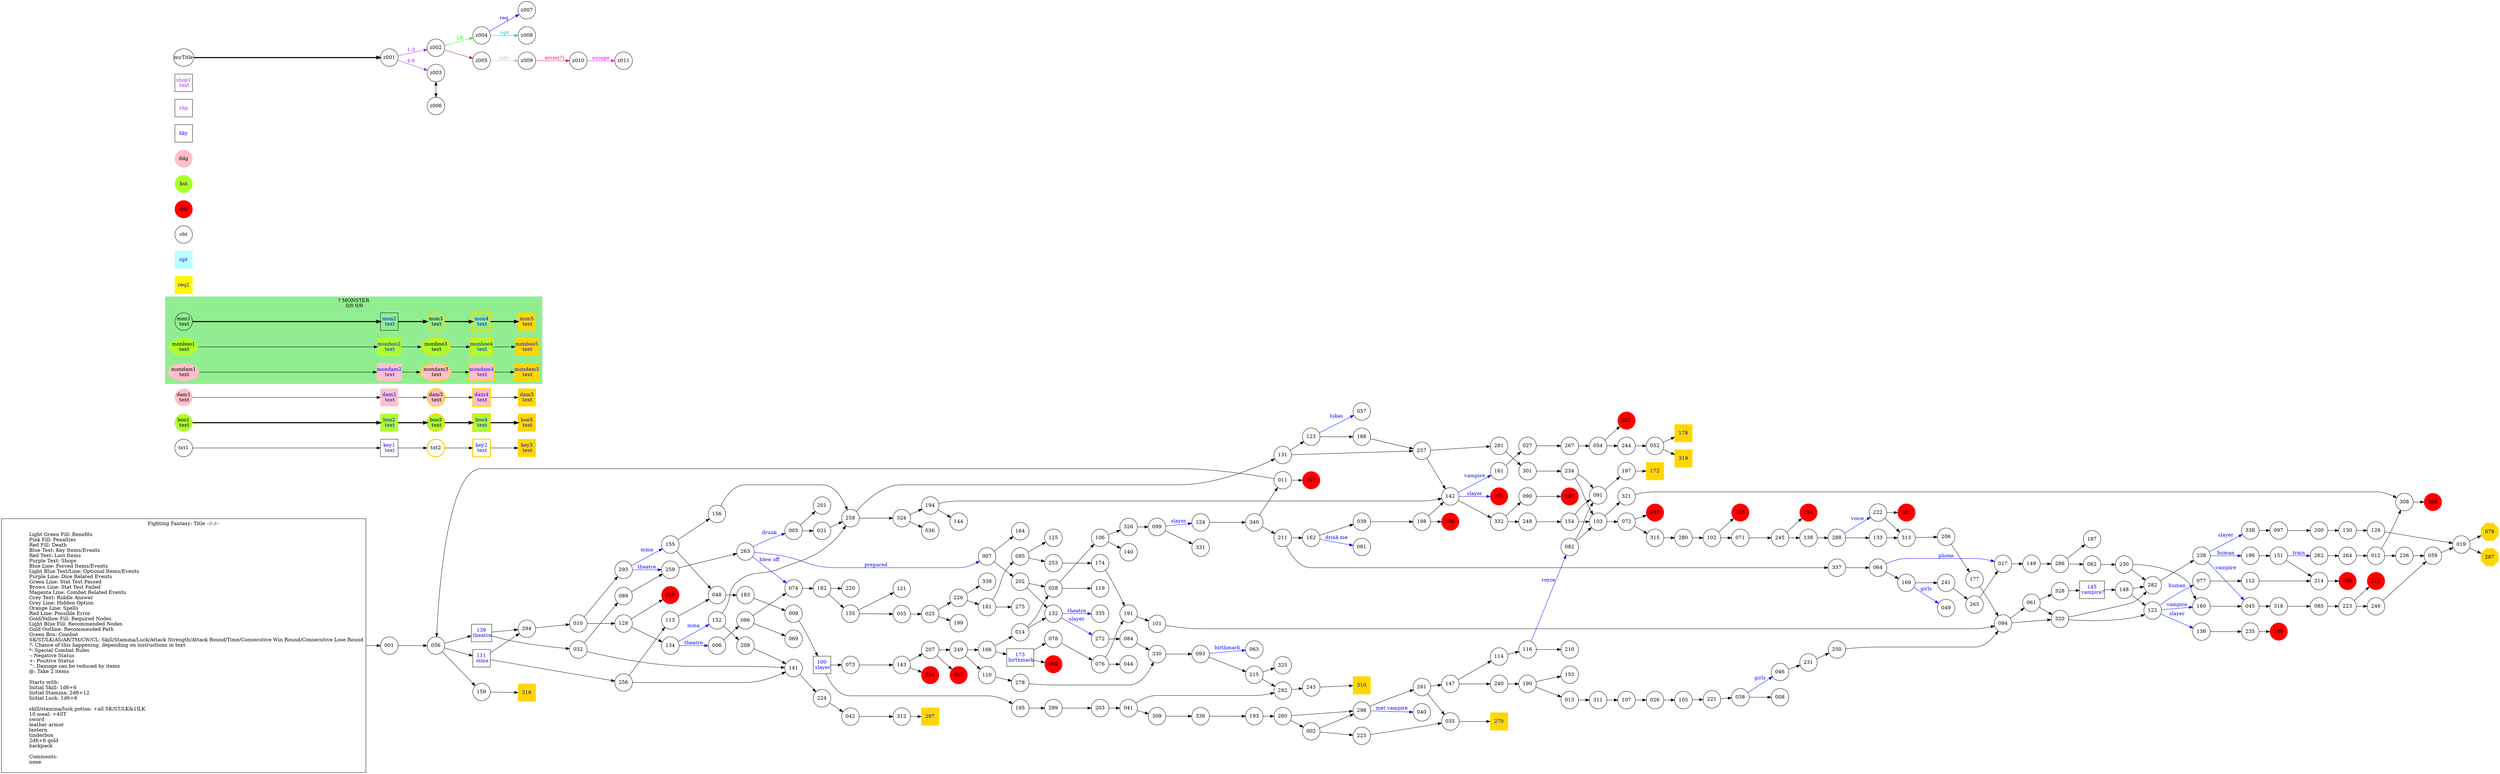 digraph "Fighting Fantasy: Title" {
	// graph defaults
	rankdir=LR
	mclimit=50
	nodesep=.3 // changes horizontal separation of nodes
	ranksep=.4 // changes vertical separation of nodes
	node [height=.7
		width=.7
		shape=ellipse
		margin=0]
	edge[weight=5]

	// a box for a graph label
	// note that you can override the defaults set above
	title [label = "Fighting Fantasy: Title --/--/--\n\n \
		Light Green Fill: Benefits\l \
		Pink Fill: Penalties\l \
		Red Fill: Death\l \
		Blue Text: Key Items/Events\l \
		Red Text: Lost Items\l \
		Purple Text: Shops\l \
		Blue Line: Forced Items/Events\l \
		Light Blue Text/Line: Optional Items/Events\l \
		Purple Line: Dice Related Events\l \
		Green Line: Stat Test Passed\l \
		Brown Line: Stat Test Failed\l \
		Magenta Line: Combat Related Events\l \
		Grey Text: Riddle Answer\l \
		Grey Line: Hidden Option\l \
		Orange Line: Spells\l \
		Red Line: Possible Error\l \
		Gold/Yellow Fill: Required Nodes\l \
		Light Blue Fill: Recommended Nodes\l \
		Gold Outline: Recommended Path\l \
		Green Box: Combat\l \
		SK/ST/LK/AS/AR/TM/CW/CL: Skill/Stamina/Luck/Attack Strength/Attack Round/Time/Consecutive Win Round/Consecutive Lose Round\l \
		?: Chance of this happening, depending on instructions in text\l \
		*: Special Combat Rules\l \
		-: Negative Status\l \
		+: Positive Status\l \
		^: Damage can be reduced by items\l \
		@: Take 2 items\l\l \
		Starts with:\l \
		Initial Skill: 1d6+6\l \
		Initial Stamina: 2d6+12\l \
		Initial Luck: 1d6+6\l\l \
		skill/stamina/luck potion: +all SK/ST/LK&1ILK\l \
		10 meal: +4ST\l \
		sword\l \
		leather armor\l \
		lantern\l \
		tinderbox\l \
		2d6+6 gold\l \
		backpack\l\l \
		Comments:\l \
		none\l \
		"
		shape = "box"
		margin = 0.1]

	subgraph Required {
		node [style = "filled" color = "gold" fillcolor = "gold" fontcolor = "blue" shape = "rect"]
		key3
		boo5
		dam5
		monboo5
		mondam5
		mon5
		079 [fontcolor = "black" shape = "octagon"]
		172
		178
		216
		270
		287 [fontcolor = "black" shape = "octagon"]
		297
		310
		319
	}

	subgraph Required2 {
		node [style = "filled" color = "#FFF700" fillcolor = "#FFF700" fontcolor = "blue" shape = "rect"]
		req2
	}

	subgraph Recommended {
		node [penwidth = 3 color = "gold"]
		txt2
		key2 [shape = "rect" fontcolor = "blue"]
		boo3 [style = "filled" fillcolor = "greenyellow"]
		boo4 [style = "filled" fillcolor = "greenyellow"]
		dam3 [style = "filled" fillcolor = "pink"]
		dam4 [style = "filled" fillcolor = "pink"]
		monboo3 [style = "filled" fillcolor = "greenyellow"]
		monboo4 [style = "filled" fillcolor = "greenyellow"]
		mondam3 [style = "filled" fillcolor = "pink"]
		mondam4 [style = "filled" fillcolor = "pink"]
		mon3
		mon4
	}
	
	subgraph Optional {
		node [style = "filled" color = "paleturquoise1" fillcolor = "paleturquoise1" fontcolor = "blue" shape = "rect"]
		opt
	}

	subgraph Combat {
		style = "filled" color = "palegreen2"
		subgraph cluster_MONSTER {
			label = "? MONSTER\n 0/0 0/0"
			mon1 [label = "\N\n text"]
			mon2 [shape = "rect" fontcolor = "blue" label = "\N\n text"]
			mon3 [label = "\N\n text"]
			mon4 [shape = "rect" fontcolor = "blue" label = "\N\n text"]
			mon5 [shape = "rect" fontcolor = "blue" label = "\N\n text"]
			monboo1 [style = "filled" color = "greenyellow" label = "\N\n text"]
			monboo2 [shape = "rect" style = "filled" color = "greenyellow" fontcolor = "blue" label = "\N\n text"]
			monboo3 [label = "\N\n text"]
			monboo4 [shape = "rect" fontcolor = "blue" label = "\N\n text"]
			monboo5 [shape = "rect" fontcolor = "blue" label = "\N\n text"]
			mondam1 [style = "filled" color = "pink" label = "\N\n text"]
			mondam2 [shape = "rect" style = "filled" color = "pink" fontcolor = "blue" label = "\N\n text"]
			mondam3 [label = "\N\n text"]
			mondam4 [shape = "rect" fontcolor = "blue" label = "\N\n text"]
			mondam5 [shape = "rect" fontcolor = "blue" label = "\N\n text"]
		}
		cbt
	}

	subgraph Death {
		node [style = "filled" color = "red"]
		ddt
		020
		022
		047
		051
		060
		066
		087
		096
		189
		204
		213
		217
		254
		255
		266
		271
		302
	}

	subgraph Boost {
		node [style = "filled" color = "greenyellow"]
		bst
		boo1 [label = "\N\n text"]
		boo2 [shape = "rect" fontcolor = "blue" label = "\N\n text"]
		boo3 [label = "\N\n text"]
		boo4 [shape = "rect" fontcolor = "blue" label = "\N\n text"]
		boo5 [shape = "rect" fontcolor = "blue" label = "\N\n text"]
	}

	subgraph Damage {
		node [style = "filled" color = "pink"]
		ddg
		dam1 [label = "\N\n text"]
		dam2 [shape = "rect" fontcolor = "blue" label = "\N\n text"]
		dam3 [label = "\N\n text"]
		dam4 [shape = "rect" fontcolor = "blue" label = "\N\n text"]
		dam5 [shape = "rect" fontcolor = "blue" label = "\N\n text"]
	}

	subgraph Key_Item {
		node [fontcolor = "blue" shape = "rect"]
		kky
		100 [label = "\N\n slayer"]
		111 [label = "\N\n mma"]
		139 [label = "\N\n theatre"]
		145 [label = "\N\n vampire?"]
		173 [label = "\N\n birthmark"]
		key1 [label = "\N\n text"]
		key2 [label = "\N\n text"]
		key3 [label = "\N\n text"]
	}
	
	subgraph Shop {
		node [fontcolor = "purple" shape = "rect"]
		shp
		shop1 [label = "\N\n text"]
	}

	mon1 -> mon2 -> mon3 -> mon4 -> mon5 [penwidth = 3]
	boo1 -> boo2 -> boo3 -> boo4 -> boo5 [penwidth = 3]
	dam1 -> dam2 -> dam3 -> dam4 -> dam5
	txt1 -> key1 -> txt2 -> key2 -> key3
	monboo1 -> monboo2 -> monboo3 -> monboo4 -> monboo5
	mondam1 -> mondam2 -> mondam3 -> mondam4 -> mondam5

	myTitle -> z001 [penwidth = 3]
	z001 -> z002 [color = "purple" fontcolor = "purple" label = "1-3"]
	z001 -> z003 [color = "purple" fontcolor = "purple" label = "4-6"]
	z002 -> z004 [color = "green" fontcolor = "green" label = "LK"]
	z002 -> z005 [color = "brown"]
	z003 -> z006 [dir = "both"]
	z004 -> z007 [color = "blue" fontcolor = "blue" label = "req"]
	z004 -> z008 [color = "cyan3" fontcolor = "cyan3" label = "-opt"]
	z005 -> z009 [color = "grey" fontcolor = "grey" label = "info"]
	z009 -> z010 [color = "crimson" fontcolor = "crimson" label = "error(?)"]
	z010 -> z011 [color = "magenta" fontcolor = "magenta" label = "escape"]
	{
		rank = same
		z003
		z006
	}

	title -> 001
	001 -> 056
	002 -> 225
	002 -> 298
//	003 -> 
//	004 -> 
	005 -> 201
	005 -> 021
	006 -> 086
	007 -> 164
	007 -> 202
//	008 -> 
	009 -> 100
	010 -> 128
	010 -> 293
	011 -> 217
	011 -> 056
	012 -> 236
	012 -> 308
	013 -> 311
	014 -> 028
	014 -> 132
//	015 -> 
//	016 -> 
	017 -> 149
//	018 -> 
	019 -> 079
	019 -> 287
	021 -> 258
//	023 -> 
//	024 -> 
	025 -> 226
	025 -> 199
	026 -> 105
	027 -> 267
	028 -> 106
	028 -> 119
//	029 -> 
//	030 -> 
//	031 -> 
	032 -> 089
	032 -> 141
//	033 -> 
//	034 -> 
	035 -> 270
//	036 -> 
//	037 -> 
	038 -> 046 [color = "blue" fontcolor = "blue" label = "girls"]
	038 -> 008
	039 -> 198
//	040 -> 
	041 -> 309
	041 -> 292
	042 -> 312
//	043 -> 
//	044 -> 
	045 -> 318
	046 -> 231
	048 -> 183
//	049 -> 
//	050 -> 
	052 -> 319
	052 -> 178
//	053 -> 
	054 -> 022
	054 -> 244
	055 -> 025
	056 -> 139
	056 -> 111
	056 -> 159
//	057 -> 
//	058 -> 
	059 -> 019
	061 -> 328
	061 -> 320
	062 -> 230
//	063 -> 
	064 -> 017 [color = "blue" fontcolor = "blue" label = "phone"]
	064 -> 169
//	065 -> 
//	067 -> 
//	068 -> 
//	069 -> 
//	070 -> 
	071 -> 245
	072 -> 315
	072 -> 047
	073 -> 143
	074 -> 182
//	075 -> 
	076 -> 191
	076 -> 044
	077 -> 112
	078 -> 076
//	080 -> 
//	081 -> 
	082 -> 103
	082 -> 091
//	083 -> 
	084 -> 330
	085 -> 223
	086 -> 069
	086 -> 074
//	088 -> 
	089 -> 259
	090 -> 087
	091 -> 197
//	092 -> 
	093 -> 063 [color = "blue" fontcolor = "blue" label = "birthmark"]
	093 -> 215
	094 -> 061
	094 -> 320
	095 -> 125
	095 -> 253
	097 -> 200
//	098 -> 
	099 -> 331
	099 -> 124 [color = "blue" fontcolor = "blue" label = "slayer"]
	100 -> 073
	100 -> 195
	101 -> 094
	102 -> 071
	102 -> 255
	103 -> 321
	103 -> 072
//	104 -> 
	105 -> 221
	106 -> 140
	106 -> 326
	107 -> 026
//	108 -> 
//	109 -> 
	110 -> 278
	111 -> 294
	111 -> 256
	112 -> 214
	113 -> 048
	114 -> 116
//	115 -> 
	116 -> 082 [color = "blue" fontcolor = "blue" label = "royce"]
	116 -> 210
//	117 -> 
//	118 -> 
//	119 -> 
//	120 -> 
//	121 -> 
	122 -> 160 [color = "blue" fontcolor = "blue" label = "vampire"]
	122 -> 136 [color = "blue" fontcolor = "blue" label = "slayer"]
	122 -> 077 [color = "blue" fontcolor = "blue" label = "human"]
	123 -> 188
	123 -> 057 [color = "blue" fontcolor = "blue" label = "lukas"]
	124 -> 340
//	125 -> 
	126 -> 019
//	127 -> 
	128 -> 020
	128 -> 134
//	129 -> 
	130 -> 126
	131 -> 257
	131 -> 123
	132 -> 335 [color = "blue" fontcolor = "blue" label = "theatre"]
	132 -> 272 [color = "blue" fontcolor = "blue" label = "slayer"]
	133 -> 313
	134 -> 006 [color = "blue" fontcolor = "blue" label = "theatre"]
	134 -> 152 [color = "blue" fontcolor = "blue" label = "mma"]
	135 -> 121
	135 -> 055
	136 -> 235
//	137 -> 
	138 -> 288
	139 -> 294
	139 -> 032
//	140 -> 
	141 -> 224
	142 -> 161 [color = "blue" fontcolor = "blue" label = "vampire"]
	142 -> 332
	142 -> 271 [color = "blue" fontcolor = "blue" label = "slayer"]
	143 -> 204
	143 -> 207
//	144 -> 
	145 -> 148
//	146 -> 
	147 -> 114
	147 -> 240
	148 -> 282
	148 -> 122
	149 -> 286
//	150 -> 
	151 -> 262 [color = "blue" fontcolor = "blue" label = "train"]
	151 -> 214
	152 -> 258
	152 -> 209
//	153 -> 
	154 -> 091
	154 -> 103
	155 -> 048
	155 -> 156
	156 -> 258
//	157 -> 
//	158 -> 
	159 -> 216
	160 -> 045
	161 -> 027
	162 -> 081 [color = "blue" fontcolor = "blue" label = "drink me"]
	162 -> 039
//	163 -> 
//	164 -> 
//	165 -> 
	166 -> 173
	166 -> 014
//	167 -> 
//	168 -> 
	169 -> 049 [color = "blue" fontcolor = "blue" label = "girls"]
	169 -> 241
//	170 -> 
//	171 -> 
	173 -> 078
	173 -> 060
	174 -> 191
//	175 -> 
//	176 -> 
	177 -> 094
//	179 -> 
//	180 -> 
	181 -> 095
	181 -> 275
	182 -> 135
	182 -> 220
	183 -> 009
//	184 -> 
//	185 -> 
//	186 -> 
//	187 -> 
	188 -> 257
	190 -> 013
	190 -> 153
	191 -> 101
//	192 -> 
	193 -> 260
	194 -> 142
	194 -> 144
	195 -> 299
	196 -> 151
	197 -> 172
	198 -> 142
	198 -> 096
//	199 -> 
	200 -> 130
//	201 -> 
	202 -> 028
	202 -> 132
	203 -> 041
//	205 -> 
	206 -> 177
	207 -> 249
	207 -> 051
//	208 -> 
	209 -> 141
//	210 -> 
	211 -> 337
	211 -> 162
//	212 -> 
	214 -> 066
	215 -> 325
	215 -> 292
//	216 -> 
//	218 -> 
//	219 -> 
//	220 -> 
	221 -> 038
	222 -> 302
	222 -> 313
	223 -> 213
	223 -> 246
	224 -> 042
	225 -> 035
	226 -> 181
	226 -> 339
//	227 -> 
//	228 -> 
//	229 -> 
	230 -> 282
	230 -> 160
	231 -> 250
//	232 -> 
//	233 -> 
	234 -> 091
	234 -> 103
	235 -> 189
	236 -> 059
//	237 -> 
	238 -> 045 [color = "blue" fontcolor = "blue" label = "vampire"]
	238 -> 338 [color = "blue" fontcolor = "blue" label = "slayer"]
	238 -> 196 [color = "blue" fontcolor = "blue" label = "human"]
//	239 -> 
	240 -> 190
	241 -> 265
//	242 -> 
	243 -> 310
	244 -> 052
	245 -> 138
	245 -> 254
	246 -> 059
//	247 -> 
	248 -> 154
	249 -> 166
	249 -> 110
	250 -> 094
//	251 -> 
//	252 -> 
	253 -> 174
	256 -> 113
	256 -> 141
	257 -> 142
	257 -> 281
	258 -> 324
	258 -> 131
	259 -> 263
	260 -> 002
	260 -> 298
//	261 -> 
	262 -> 264
	263 -> 007 [color = "blue" fontcolor = "blue" label = "prepared"]
	263 -> 005 [color = "blue" fontcolor = "blue" label = "drunk"]
	263 -> 074 [color = "blue" fontcolor = "blue" label = "blew off"]
	264 -> 012
	265 -> 017
	267 -> 054
//	268 -> 
//	269 -> 
	272 -> 084
//	273 -> 
//	274 -> 
//	275 -> 
//	276 -> 
//	277 -> 
	278 -> 330
//	279 -> 
	280 -> 102
	281 -> 301
	282 -> 238
//	283 -> 
//	284 -> 
//	285 -> 
	286 -> 187
	286 -> 062
	288 -> 133
	288 -> 222 [color = "blue" fontcolor = "blue" label = "voice"]
//	289 -> 
//	290 -> 
	291 -> 147
	291 -> 035
	292 -> 243
	293 -> 259 [color = "blue" fontcolor = "blue" label = "theatre"]
	293 -> 155 [color = "blue" fontcolor = "blue" label = "mma"]
	294 -> 010
//	295 -> 
//	296 -> 
//	297 -> 
	298 -> 291
	298 -> 040 [color = "blue" fontcolor = "blue" label = "met vampire"]
	299 -> 203
//	300 -> 
	301 -> 234
//	303 -> 
//	304 -> 
//	305 -> 
//	306 -> 
//	307 -> 
	308 -> 266
	309 -> 336
	311 -> 107
	312 -> 297
	313 -> 206
//	314 -> 
	315 -> 280
//	316 -> 
//	317 -> 
	318 -> 085
//	319 -> 
	320 -> 282
	320 -> 122
	321 -> 308
//	322 -> 
//	323 -> 
	324 -> 036
	324 -> 194
//	325 -> 
	326 -> 099
//	327 -> 
	328 -> 145
//	329 -> 
	330 -> 093
//	331 -> 
	332 -> 090
	332 -> 248
//	333 -> 
//	334 -> 
//	335 -> 
	336 -> 193
	337 -> 064
	338 -> 097
//	339 -> 
	340 -> 211
	340 -> 011
//	341 -> 
//	342 -> 
//	343 -> 
//	344 -> 
//	345 -> 
//	346 -> 
//	347 -> 
//	348 -> 
//	349 -> 
//	350 -> 
//	351 -> 
//	352 -> 
//	353 -> 
//	354 -> 
//	355 -> 
//	356 -> 
//	357 -> 
//	358 -> 
//	359 -> 
//	360 -> 
//	361 -> 
//	362 -> 
//	363 -> 
//	364 -> 
//	365 -> 
//	366 -> 
//	367 -> 
//	368 -> 
//	369 -> 
//	370 -> 
//	371 -> 
//	372 -> 
//	373 -> 
//	374 -> 
//	375 -> 
//	376 -> 
//	377 -> 
//	378 -> 
//	379 -> 
//	380 -> 
//	381 -> 
//	382 -> 
//	383 -> 
//	384 -> 
//	385 -> 
//	386 -> 
//	387 -> 
//	388 -> 
//	389 -> 
//	390 -> 
//	391 -> 
//	392 -> 
//	393 -> 
//	394 -> 
//	395 -> 
//	396 -> 
//	397 -> 
//	398 -> 
//	399 -> 
//	400 -> 
//	401 -> 
//	402 -> 
//	403 -> 
//	404 -> 
//	405 -> 
//	406 -> 
//	407 -> 
//	408 -> 
//	409 -> 
//	410 -> 
//	411 -> 
//	412 -> 
//	413 -> 
//	414 -> 
//	415 -> 
//	416 -> 
//	417 -> 
//	418 -> 
//	419 -> 
//	420 -> 
//	421 -> 
//	422 -> 
//	423 -> 
//	424 -> 
//	425 -> 
//	426 -> 
//	427 -> 
//	428 -> 
//	429 -> 
//	430 -> 
//	431 -> 
//	432 -> 
//	433 -> 
//	434 -> 
//	435 -> 
//	436 -> 
//	437 -> 
//	438 -> 
//	439 -> 
//	440 -> 
//	441 -> 
//	442 -> 
//	443 -> 
//	444 -> 
//	445 -> 
//	446 -> 
//	447 -> 
//	448 -> 
//	449 -> 
//	450 -> 
//	451 -> 
//	452 -> 
//	453 -> 
//	454 -> 
//	455 -> 
//	456 -> 
//	457 -> 
//	458 -> 
//	459 -> 
//	460 -> 
//	461 -> 
//	462 -> 
//	463 -> 
//	464 -> 
//	465 -> 
//	466 -> 
//	467 -> 
//	468 -> 
//	469 -> 
//	470 -> 
//	471 -> 
//	472 -> 
//	473 -> 
//	474 -> 
//	475 -> 
//	476 -> 
//	477 -> 
//	478 -> 
//	479 -> 
//	480 -> 
//	481 -> 
//	482 -> 
//	483 -> 
//	484 -> 
//	485 -> 
//	486 -> 
//	487 -> 
//	488 -> 
//	489 -> 
//	490 -> 
//	491 -> 
//	492 -> 
//	493 -> 
//	494 -> 
//	495 -> 
//	496 -> 
//	497 -> 
//	498 -> 
//	499 -> 
//	500 -> 
}
